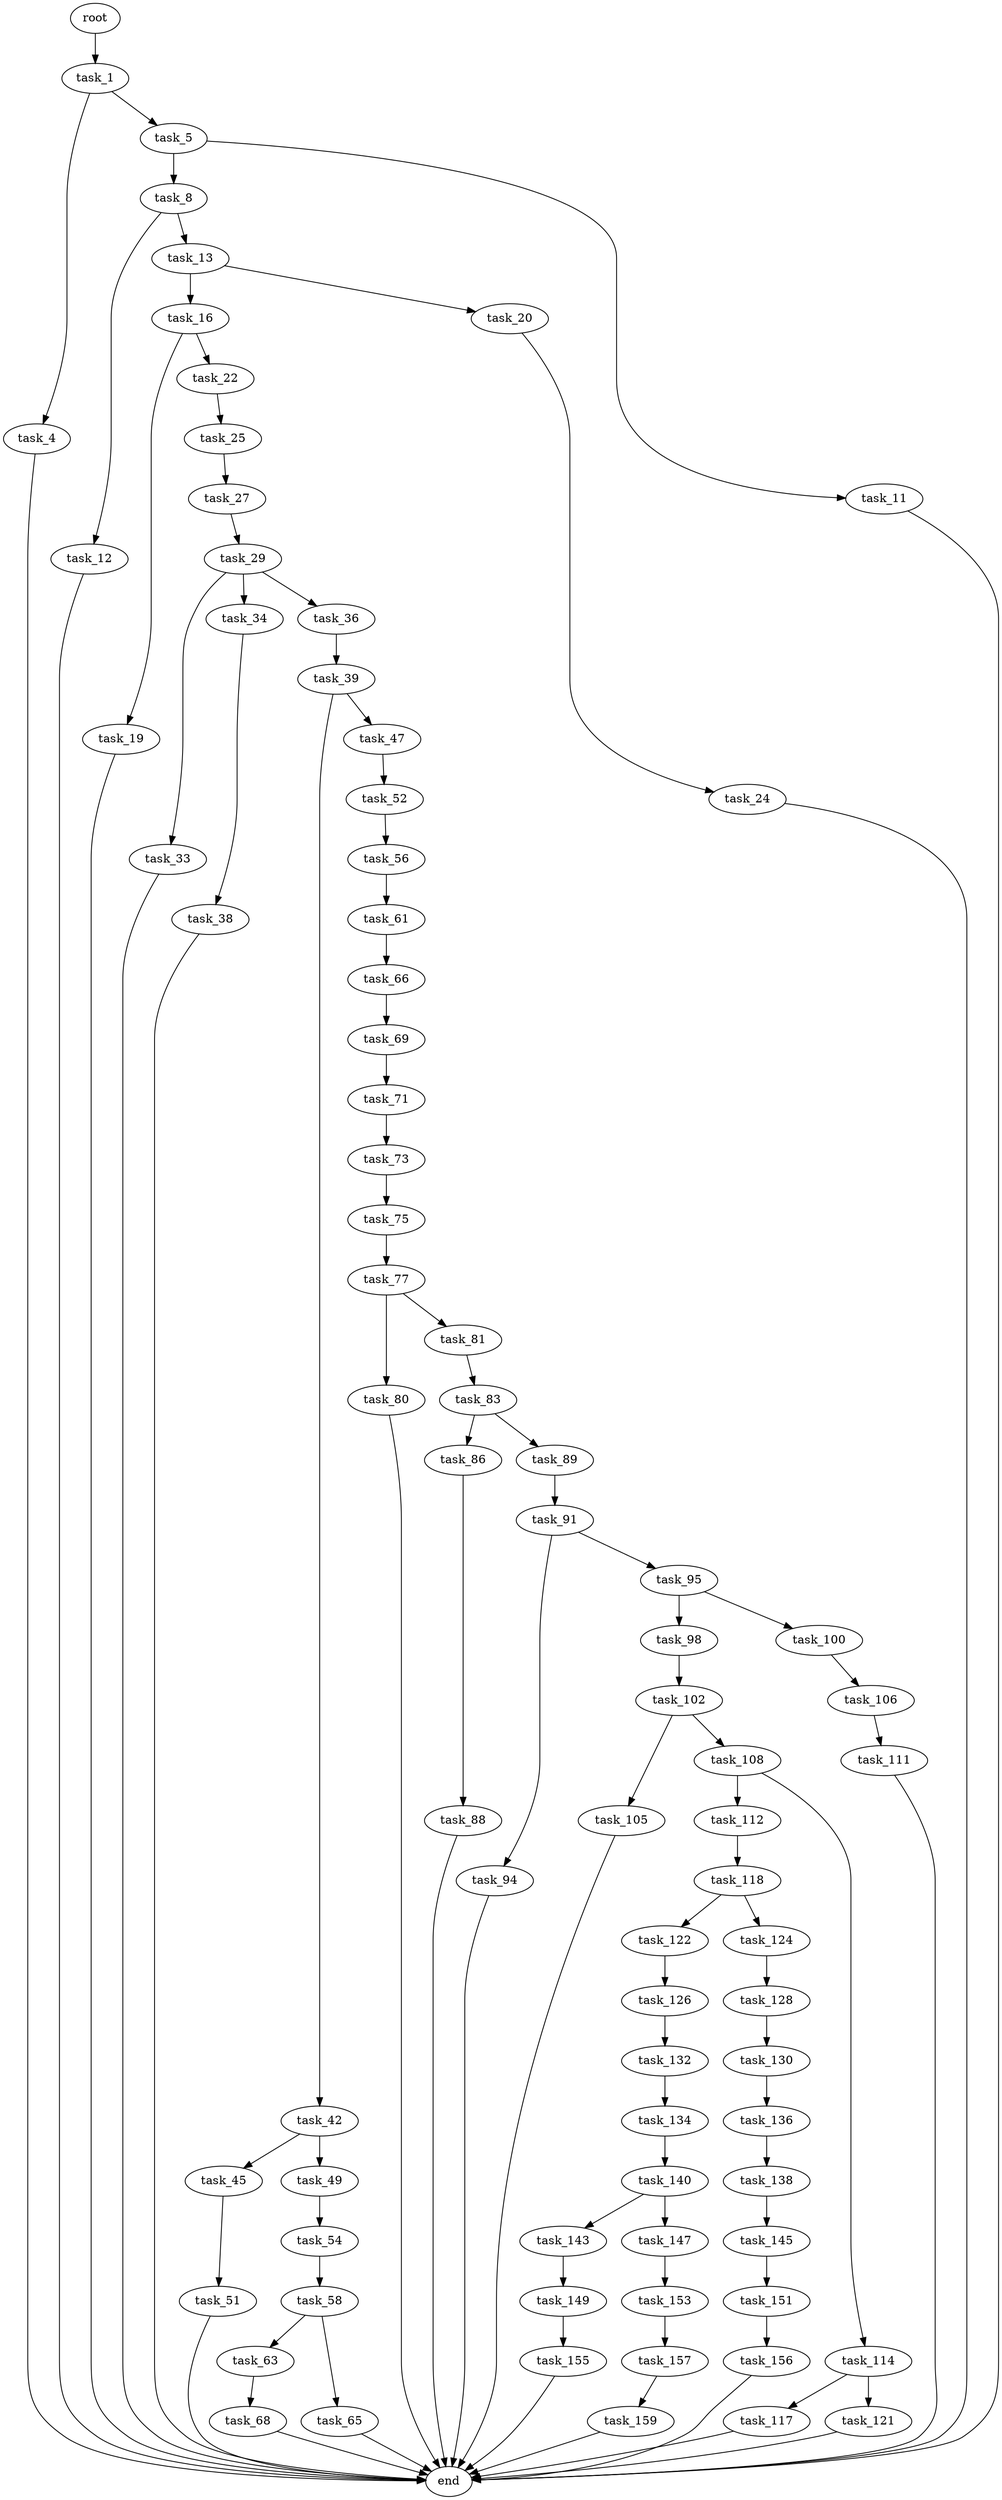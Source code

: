 digraph G {
  root [size="0.000000"];
  task_1 [size="1820759441.000000"];
  task_4 [size="36308544432.000000"];
  task_5 [size="27928530312.000000"];
  end [size="0.000000"];
  task_8 [size="38169692605.000000"];
  task_11 [size="487612441281.000000"];
  task_12 [size="549755813888.000000"];
  task_13 [size="27581091234.000000"];
  task_16 [size="28991029248.000000"];
  task_20 [size="1019245780662.000000"];
  task_19 [size="368293445632.000000"];
  task_22 [size="28991029248.000000"];
  task_24 [size="24870088393.000000"];
  task_25 [size="28991029248.000000"];
  task_27 [size="28991029248.000000"];
  task_29 [size="368293445632.000000"];
  task_33 [size="2848432028.000000"];
  task_34 [size="8589934592.000000"];
  task_36 [size="141630174313.000000"];
  task_38 [size="1073741824000.000000"];
  task_39 [size="10777147168.000000"];
  task_42 [size="94071076912.000000"];
  task_47 [size="85407501948.000000"];
  task_45 [size="865145345532.000000"];
  task_49 [size="11514872191.000000"];
  task_51 [size="261350479840.000000"];
  task_52 [size="450935620536.000000"];
  task_54 [size="297955480053.000000"];
  task_56 [size="68719476736.000000"];
  task_58 [size="777315521268.000000"];
  task_61 [size="162092878255.000000"];
  task_63 [size="154445180088.000000"];
  task_65 [size="11738962162.000000"];
  task_66 [size="446727494.000000"];
  task_68 [size="39637950852.000000"];
  task_69 [size="547080500738.000000"];
  task_71 [size="355916956306.000000"];
  task_73 [size="68719476736.000000"];
  task_75 [size="53327873884.000000"];
  task_77 [size="231928233984.000000"];
  task_80 [size="68719476736.000000"];
  task_81 [size="19989185965.000000"];
  task_83 [size="2184240408.000000"];
  task_86 [size="564943368659.000000"];
  task_89 [size="26027065872.000000"];
  task_88 [size="7573979160.000000"];
  task_91 [size="8990902618.000000"];
  task_94 [size="1073741824000.000000"];
  task_95 [size="167362976201.000000"];
  task_98 [size="12297145203.000000"];
  task_100 [size="368293445632.000000"];
  task_102 [size="782757789696.000000"];
  task_106 [size="368293445632.000000"];
  task_105 [size="549755813888.000000"];
  task_108 [size="567587828912.000000"];
  task_111 [size="336689265016.000000"];
  task_112 [size="231928233984.000000"];
  task_114 [size="8432761079.000000"];
  task_118 [size="549755813888.000000"];
  task_117 [size="275086462705.000000"];
  task_121 [size="549755813888.000000"];
  task_122 [size="198318903389.000000"];
  task_124 [size="782757789696.000000"];
  task_126 [size="368293445632.000000"];
  task_128 [size="549755813888.000000"];
  task_132 [size="28991029248.000000"];
  task_130 [size="19708275130.000000"];
  task_136 [size="40443483331.000000"];
  task_134 [size="499648805117.000000"];
  task_140 [size="1073741824000.000000"];
  task_138 [size="209441083002.000000"];
  task_145 [size="42388338094.000000"];
  task_143 [size="68719476736.000000"];
  task_147 [size="53572202059.000000"];
  task_149 [size="1073741824000.000000"];
  task_151 [size="1749807798.000000"];
  task_153 [size="549755813888.000000"];
  task_155 [size="225449100643.000000"];
  task_156 [size="451099779481.000000"];
  task_157 [size="8589934592.000000"];
  task_159 [size="8352442985.000000"];

  root -> task_1 [size="1.000000"];
  task_1 -> task_4 [size="33554432.000000"];
  task_1 -> task_5 [size="33554432.000000"];
  task_4 -> end [size="1.000000"];
  task_5 -> task_8 [size="838860800.000000"];
  task_5 -> task_11 [size="838860800.000000"];
  task_8 -> task_12 [size="33554432.000000"];
  task_8 -> task_13 [size="33554432.000000"];
  task_11 -> end [size="1.000000"];
  task_12 -> end [size="1.000000"];
  task_13 -> task_16 [size="536870912.000000"];
  task_13 -> task_20 [size="536870912.000000"];
  task_16 -> task_19 [size="75497472.000000"];
  task_16 -> task_22 [size="75497472.000000"];
  task_20 -> task_24 [size="838860800.000000"];
  task_19 -> end [size="1.000000"];
  task_22 -> task_25 [size="75497472.000000"];
  task_24 -> end [size="1.000000"];
  task_25 -> task_27 [size="75497472.000000"];
  task_27 -> task_29 [size="75497472.000000"];
  task_29 -> task_33 [size="411041792.000000"];
  task_29 -> task_34 [size="411041792.000000"];
  task_29 -> task_36 [size="411041792.000000"];
  task_33 -> end [size="1.000000"];
  task_34 -> task_38 [size="33554432.000000"];
  task_36 -> task_39 [size="209715200.000000"];
  task_38 -> end [size="1.000000"];
  task_39 -> task_42 [size="536870912.000000"];
  task_39 -> task_47 [size="536870912.000000"];
  task_42 -> task_45 [size="75497472.000000"];
  task_42 -> task_49 [size="75497472.000000"];
  task_47 -> task_52 [size="75497472.000000"];
  task_45 -> task_51 [size="536870912.000000"];
  task_49 -> task_54 [size="838860800.000000"];
  task_51 -> end [size="1.000000"];
  task_52 -> task_56 [size="679477248.000000"];
  task_54 -> task_58 [size="838860800.000000"];
  task_56 -> task_61 [size="134217728.000000"];
  task_58 -> task_63 [size="536870912.000000"];
  task_58 -> task_65 [size="536870912.000000"];
  task_61 -> task_66 [size="209715200.000000"];
  task_63 -> task_68 [size="134217728.000000"];
  task_65 -> end [size="1.000000"];
  task_66 -> task_69 [size="33554432.000000"];
  task_68 -> end [size="1.000000"];
  task_69 -> task_71 [size="411041792.000000"];
  task_71 -> task_73 [size="301989888.000000"];
  task_73 -> task_75 [size="134217728.000000"];
  task_75 -> task_77 [size="838860800.000000"];
  task_77 -> task_80 [size="301989888.000000"];
  task_77 -> task_81 [size="301989888.000000"];
  task_80 -> end [size="1.000000"];
  task_81 -> task_83 [size="411041792.000000"];
  task_83 -> task_86 [size="75497472.000000"];
  task_83 -> task_89 [size="75497472.000000"];
  task_86 -> task_88 [size="679477248.000000"];
  task_89 -> task_91 [size="134217728.000000"];
  task_88 -> end [size="1.000000"];
  task_91 -> task_94 [size="33554432.000000"];
  task_91 -> task_95 [size="33554432.000000"];
  task_94 -> end [size="1.000000"];
  task_95 -> task_98 [size="209715200.000000"];
  task_95 -> task_100 [size="209715200.000000"];
  task_98 -> task_102 [size="838860800.000000"];
  task_100 -> task_106 [size="411041792.000000"];
  task_102 -> task_105 [size="679477248.000000"];
  task_102 -> task_108 [size="679477248.000000"];
  task_106 -> task_111 [size="411041792.000000"];
  task_105 -> end [size="1.000000"];
  task_108 -> task_112 [size="536870912.000000"];
  task_108 -> task_114 [size="536870912.000000"];
  task_111 -> end [size="1.000000"];
  task_112 -> task_118 [size="301989888.000000"];
  task_114 -> task_117 [size="134217728.000000"];
  task_114 -> task_121 [size="134217728.000000"];
  task_118 -> task_122 [size="536870912.000000"];
  task_118 -> task_124 [size="536870912.000000"];
  task_117 -> end [size="1.000000"];
  task_121 -> end [size="1.000000"];
  task_122 -> task_126 [size="301989888.000000"];
  task_124 -> task_128 [size="679477248.000000"];
  task_126 -> task_132 [size="411041792.000000"];
  task_128 -> task_130 [size="536870912.000000"];
  task_132 -> task_134 [size="75497472.000000"];
  task_130 -> task_136 [size="33554432.000000"];
  task_136 -> task_138 [size="838860800.000000"];
  task_134 -> task_140 [size="411041792.000000"];
  task_140 -> task_143 [size="838860800.000000"];
  task_140 -> task_147 [size="838860800.000000"];
  task_138 -> task_145 [size="301989888.000000"];
  task_145 -> task_151 [size="33554432.000000"];
  task_143 -> task_149 [size="134217728.000000"];
  task_147 -> task_153 [size="838860800.000000"];
  task_149 -> task_155 [size="838860800.000000"];
  task_151 -> task_156 [size="75497472.000000"];
  task_153 -> task_157 [size="536870912.000000"];
  task_155 -> end [size="1.000000"];
  task_156 -> end [size="1.000000"];
  task_157 -> task_159 [size="33554432.000000"];
  task_159 -> end [size="1.000000"];
}
